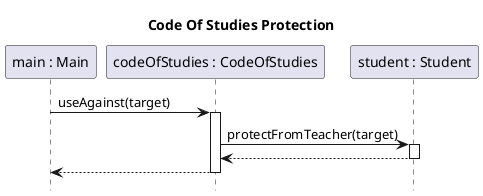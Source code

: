@startuml item-code-of-studies-use

title Code Of Studies Protection
hide footbox

participant "main : Main" as main
participant "codeOfStudies : CodeOfStudies" as codeOfStudies
participant "student : Student" as student

main-> codeOfStudies ++: useAgainst(target)
	codeOfStudies -> student ++: protectFromTeacher(target)
	return
return

@enduml
